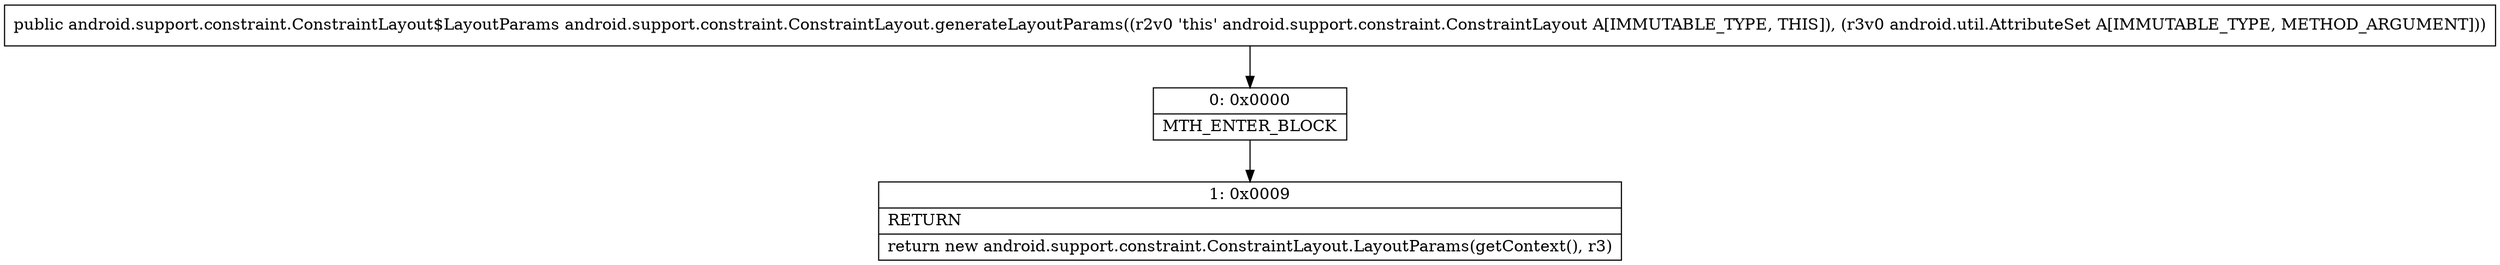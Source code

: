 digraph "CFG forandroid.support.constraint.ConstraintLayout.generateLayoutParams(Landroid\/util\/AttributeSet;)Landroid\/support\/constraint\/ConstraintLayout$LayoutParams;" {
Node_0 [shape=record,label="{0\:\ 0x0000|MTH_ENTER_BLOCK\l}"];
Node_1 [shape=record,label="{1\:\ 0x0009|RETURN\l|return new android.support.constraint.ConstraintLayout.LayoutParams(getContext(), r3)\l}"];
MethodNode[shape=record,label="{public android.support.constraint.ConstraintLayout$LayoutParams android.support.constraint.ConstraintLayout.generateLayoutParams((r2v0 'this' android.support.constraint.ConstraintLayout A[IMMUTABLE_TYPE, THIS]), (r3v0 android.util.AttributeSet A[IMMUTABLE_TYPE, METHOD_ARGUMENT])) }"];
MethodNode -> Node_0;
Node_0 -> Node_1;
}


